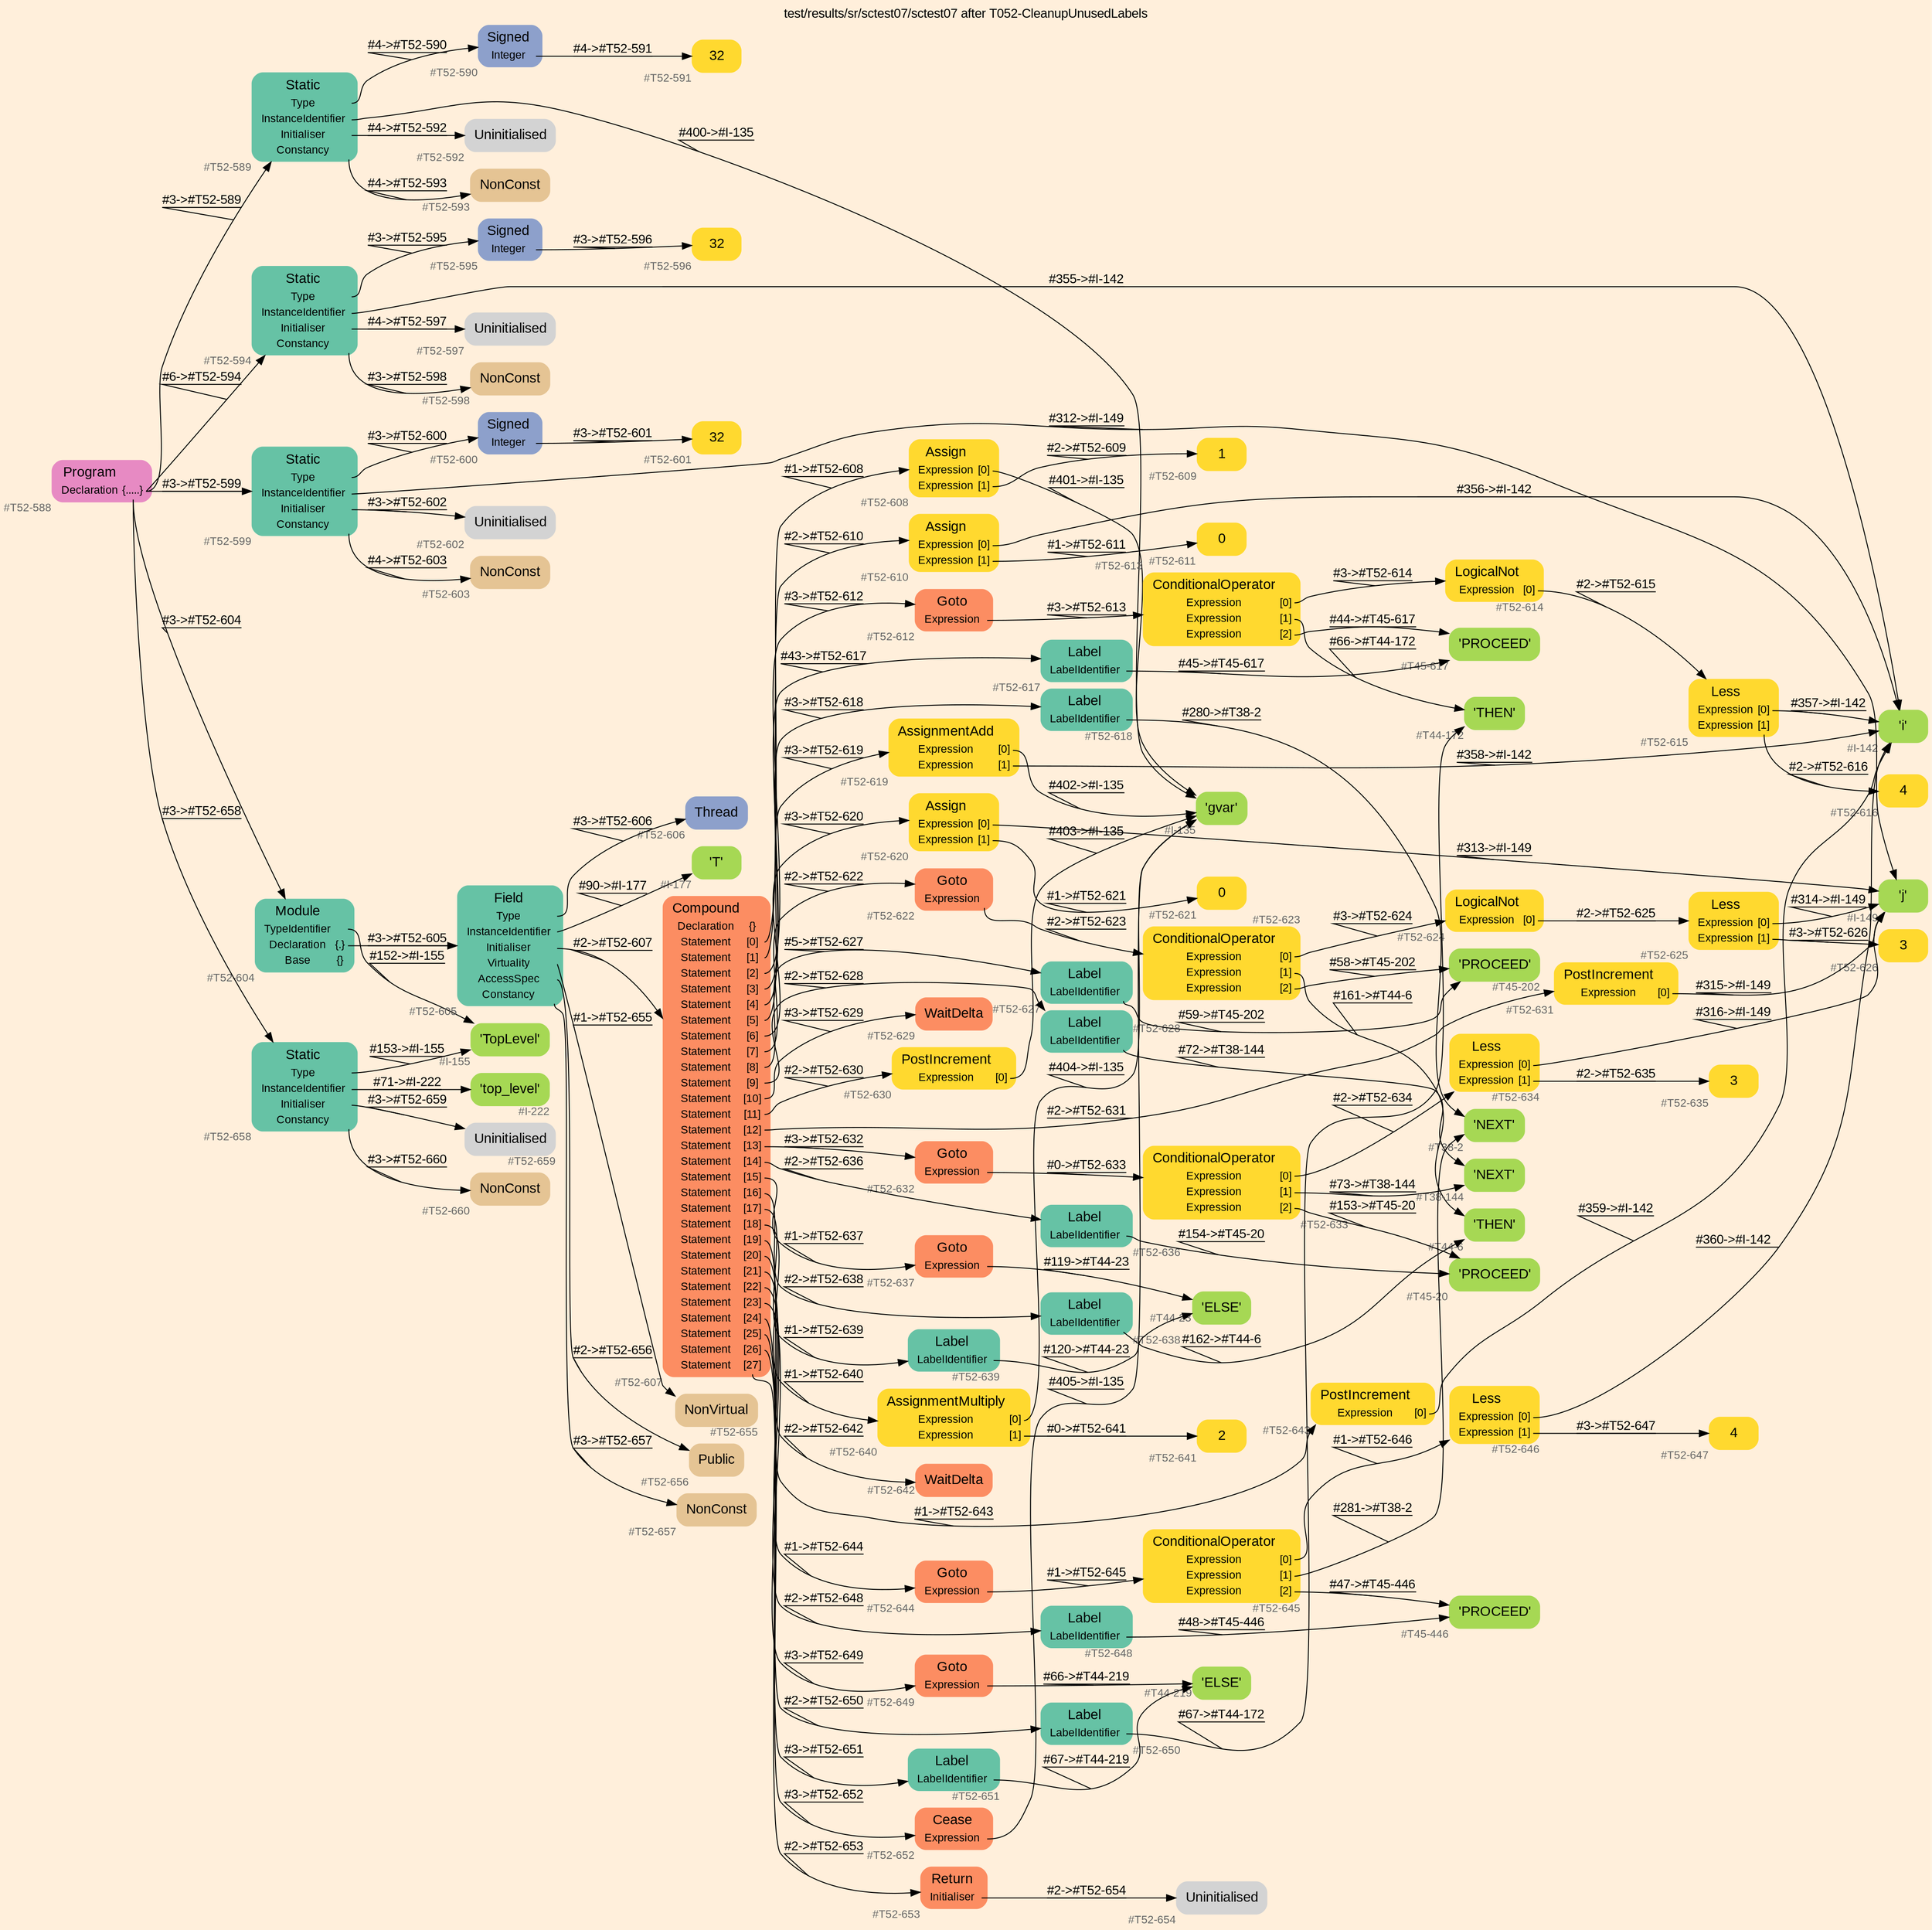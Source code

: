 digraph "test/results/sr/sctest07/sctest07 after T052-CleanupUnusedLabels" {
label = "test/results/sr/sctest07/sctest07 after T052-CleanupUnusedLabels"
labelloc = t
graph [
    rankdir = "LR"
    ranksep = 0.3
    bgcolor = antiquewhite1
    color = black
    fontcolor = black
    fontname = "Arial"
];
node [
    fontname = "Arial"
];
edge [
    fontname = "Arial"
];

// -------------------- node figure --------------------
// -------- block #T52-588 ----------
"#T52-588" [
    fillcolor = "/set28/4"
    xlabel = "#T52-588"
    fontsize = "12"
    fontcolor = grey40
    shape = "plaintext"
    label = <<TABLE BORDER="0" CELLBORDER="0" CELLSPACING="0">
     <TR><TD><FONT COLOR="black" POINT-SIZE="15">Program</FONT></TD></TR>
     <TR><TD><FONT COLOR="black" POINT-SIZE="12">Declaration</FONT></TD><TD PORT="port0"><FONT COLOR="black" POINT-SIZE="12">{.....}</FONT></TD></TR>
    </TABLE>>
    style = "rounded,filled"
];

// -------- block #T52-589 ----------
"#T52-589" [
    fillcolor = "/set28/1"
    xlabel = "#T52-589"
    fontsize = "12"
    fontcolor = grey40
    shape = "plaintext"
    label = <<TABLE BORDER="0" CELLBORDER="0" CELLSPACING="0">
     <TR><TD><FONT COLOR="black" POINT-SIZE="15">Static</FONT></TD></TR>
     <TR><TD><FONT COLOR="black" POINT-SIZE="12">Type</FONT></TD><TD PORT="port0"></TD></TR>
     <TR><TD><FONT COLOR="black" POINT-SIZE="12">InstanceIdentifier</FONT></TD><TD PORT="port1"></TD></TR>
     <TR><TD><FONT COLOR="black" POINT-SIZE="12">Initialiser</FONT></TD><TD PORT="port2"></TD></TR>
     <TR><TD><FONT COLOR="black" POINT-SIZE="12">Constancy</FONT></TD><TD PORT="port3"></TD></TR>
    </TABLE>>
    style = "rounded,filled"
];

// -------- block #T52-590 ----------
"#T52-590" [
    fillcolor = "/set28/3"
    xlabel = "#T52-590"
    fontsize = "12"
    fontcolor = grey40
    shape = "plaintext"
    label = <<TABLE BORDER="0" CELLBORDER="0" CELLSPACING="0">
     <TR><TD><FONT COLOR="black" POINT-SIZE="15">Signed</FONT></TD></TR>
     <TR><TD><FONT COLOR="black" POINT-SIZE="12">Integer</FONT></TD><TD PORT="port0"></TD></TR>
    </TABLE>>
    style = "rounded,filled"
];

// -------- block #T52-591 ----------
"#T52-591" [
    fillcolor = "/set28/6"
    xlabel = "#T52-591"
    fontsize = "12"
    fontcolor = grey40
    shape = "plaintext"
    label = <<TABLE BORDER="0" CELLBORDER="0" CELLSPACING="0">
     <TR><TD><FONT COLOR="black" POINT-SIZE="15">32</FONT></TD></TR>
    </TABLE>>
    style = "rounded,filled"
];

// -------- block #I-135 ----------
"#I-135" [
    fillcolor = "/set28/5"
    xlabel = "#I-135"
    fontsize = "12"
    fontcolor = grey40
    shape = "plaintext"
    label = <<TABLE BORDER="0" CELLBORDER="0" CELLSPACING="0">
     <TR><TD><FONT COLOR="black" POINT-SIZE="15">'gvar'</FONT></TD></TR>
    </TABLE>>
    style = "rounded,filled"
];

// -------- block #T52-592 ----------
"#T52-592" [
    xlabel = "#T52-592"
    fontsize = "12"
    fontcolor = grey40
    shape = "plaintext"
    label = <<TABLE BORDER="0" CELLBORDER="0" CELLSPACING="0">
     <TR><TD><FONT COLOR="black" POINT-SIZE="15">Uninitialised</FONT></TD></TR>
    </TABLE>>
    style = "rounded,filled"
];

// -------- block #T52-593 ----------
"#T52-593" [
    fillcolor = "/set28/7"
    xlabel = "#T52-593"
    fontsize = "12"
    fontcolor = grey40
    shape = "plaintext"
    label = <<TABLE BORDER="0" CELLBORDER="0" CELLSPACING="0">
     <TR><TD><FONT COLOR="black" POINT-SIZE="15">NonConst</FONT></TD></TR>
    </TABLE>>
    style = "rounded,filled"
];

// -------- block #T52-594 ----------
"#T52-594" [
    fillcolor = "/set28/1"
    xlabel = "#T52-594"
    fontsize = "12"
    fontcolor = grey40
    shape = "plaintext"
    label = <<TABLE BORDER="0" CELLBORDER="0" CELLSPACING="0">
     <TR><TD><FONT COLOR="black" POINT-SIZE="15">Static</FONT></TD></TR>
     <TR><TD><FONT COLOR="black" POINT-SIZE="12">Type</FONT></TD><TD PORT="port0"></TD></TR>
     <TR><TD><FONT COLOR="black" POINT-SIZE="12">InstanceIdentifier</FONT></TD><TD PORT="port1"></TD></TR>
     <TR><TD><FONT COLOR="black" POINT-SIZE="12">Initialiser</FONT></TD><TD PORT="port2"></TD></TR>
     <TR><TD><FONT COLOR="black" POINT-SIZE="12">Constancy</FONT></TD><TD PORT="port3"></TD></TR>
    </TABLE>>
    style = "rounded,filled"
];

// -------- block #T52-595 ----------
"#T52-595" [
    fillcolor = "/set28/3"
    xlabel = "#T52-595"
    fontsize = "12"
    fontcolor = grey40
    shape = "plaintext"
    label = <<TABLE BORDER="0" CELLBORDER="0" CELLSPACING="0">
     <TR><TD><FONT COLOR="black" POINT-SIZE="15">Signed</FONT></TD></TR>
     <TR><TD><FONT COLOR="black" POINT-SIZE="12">Integer</FONT></TD><TD PORT="port0"></TD></TR>
    </TABLE>>
    style = "rounded,filled"
];

// -------- block #T52-596 ----------
"#T52-596" [
    fillcolor = "/set28/6"
    xlabel = "#T52-596"
    fontsize = "12"
    fontcolor = grey40
    shape = "plaintext"
    label = <<TABLE BORDER="0" CELLBORDER="0" CELLSPACING="0">
     <TR><TD><FONT COLOR="black" POINT-SIZE="15">32</FONT></TD></TR>
    </TABLE>>
    style = "rounded,filled"
];

// -------- block #I-142 ----------
"#I-142" [
    fillcolor = "/set28/5"
    xlabel = "#I-142"
    fontsize = "12"
    fontcolor = grey40
    shape = "plaintext"
    label = <<TABLE BORDER="0" CELLBORDER="0" CELLSPACING="0">
     <TR><TD><FONT COLOR="black" POINT-SIZE="15">'i'</FONT></TD></TR>
    </TABLE>>
    style = "rounded,filled"
];

// -------- block #T52-597 ----------
"#T52-597" [
    xlabel = "#T52-597"
    fontsize = "12"
    fontcolor = grey40
    shape = "plaintext"
    label = <<TABLE BORDER="0" CELLBORDER="0" CELLSPACING="0">
     <TR><TD><FONT COLOR="black" POINT-SIZE="15">Uninitialised</FONT></TD></TR>
    </TABLE>>
    style = "rounded,filled"
];

// -------- block #T52-598 ----------
"#T52-598" [
    fillcolor = "/set28/7"
    xlabel = "#T52-598"
    fontsize = "12"
    fontcolor = grey40
    shape = "plaintext"
    label = <<TABLE BORDER="0" CELLBORDER="0" CELLSPACING="0">
     <TR><TD><FONT COLOR="black" POINT-SIZE="15">NonConst</FONT></TD></TR>
    </TABLE>>
    style = "rounded,filled"
];

// -------- block #T52-599 ----------
"#T52-599" [
    fillcolor = "/set28/1"
    xlabel = "#T52-599"
    fontsize = "12"
    fontcolor = grey40
    shape = "plaintext"
    label = <<TABLE BORDER="0" CELLBORDER="0" CELLSPACING="0">
     <TR><TD><FONT COLOR="black" POINT-SIZE="15">Static</FONT></TD></TR>
     <TR><TD><FONT COLOR="black" POINT-SIZE="12">Type</FONT></TD><TD PORT="port0"></TD></TR>
     <TR><TD><FONT COLOR="black" POINT-SIZE="12">InstanceIdentifier</FONT></TD><TD PORT="port1"></TD></TR>
     <TR><TD><FONT COLOR="black" POINT-SIZE="12">Initialiser</FONT></TD><TD PORT="port2"></TD></TR>
     <TR><TD><FONT COLOR="black" POINT-SIZE="12">Constancy</FONT></TD><TD PORT="port3"></TD></TR>
    </TABLE>>
    style = "rounded,filled"
];

// -------- block #T52-600 ----------
"#T52-600" [
    fillcolor = "/set28/3"
    xlabel = "#T52-600"
    fontsize = "12"
    fontcolor = grey40
    shape = "plaintext"
    label = <<TABLE BORDER="0" CELLBORDER="0" CELLSPACING="0">
     <TR><TD><FONT COLOR="black" POINT-SIZE="15">Signed</FONT></TD></TR>
     <TR><TD><FONT COLOR="black" POINT-SIZE="12">Integer</FONT></TD><TD PORT="port0"></TD></TR>
    </TABLE>>
    style = "rounded,filled"
];

// -------- block #T52-601 ----------
"#T52-601" [
    fillcolor = "/set28/6"
    xlabel = "#T52-601"
    fontsize = "12"
    fontcolor = grey40
    shape = "plaintext"
    label = <<TABLE BORDER="0" CELLBORDER="0" CELLSPACING="0">
     <TR><TD><FONT COLOR="black" POINT-SIZE="15">32</FONT></TD></TR>
    </TABLE>>
    style = "rounded,filled"
];

// -------- block #I-149 ----------
"#I-149" [
    fillcolor = "/set28/5"
    xlabel = "#I-149"
    fontsize = "12"
    fontcolor = grey40
    shape = "plaintext"
    label = <<TABLE BORDER="0" CELLBORDER="0" CELLSPACING="0">
     <TR><TD><FONT COLOR="black" POINT-SIZE="15">'j'</FONT></TD></TR>
    </TABLE>>
    style = "rounded,filled"
];

// -------- block #T52-602 ----------
"#T52-602" [
    xlabel = "#T52-602"
    fontsize = "12"
    fontcolor = grey40
    shape = "plaintext"
    label = <<TABLE BORDER="0" CELLBORDER="0" CELLSPACING="0">
     <TR><TD><FONT COLOR="black" POINT-SIZE="15">Uninitialised</FONT></TD></TR>
    </TABLE>>
    style = "rounded,filled"
];

// -------- block #T52-603 ----------
"#T52-603" [
    fillcolor = "/set28/7"
    xlabel = "#T52-603"
    fontsize = "12"
    fontcolor = grey40
    shape = "plaintext"
    label = <<TABLE BORDER="0" CELLBORDER="0" CELLSPACING="0">
     <TR><TD><FONT COLOR="black" POINT-SIZE="15">NonConst</FONT></TD></TR>
    </TABLE>>
    style = "rounded,filled"
];

// -------- block #T52-604 ----------
"#T52-604" [
    fillcolor = "/set28/1"
    xlabel = "#T52-604"
    fontsize = "12"
    fontcolor = grey40
    shape = "plaintext"
    label = <<TABLE BORDER="0" CELLBORDER="0" CELLSPACING="0">
     <TR><TD><FONT COLOR="black" POINT-SIZE="15">Module</FONT></TD></TR>
     <TR><TD><FONT COLOR="black" POINT-SIZE="12">TypeIdentifier</FONT></TD><TD PORT="port0"></TD></TR>
     <TR><TD><FONT COLOR="black" POINT-SIZE="12">Declaration</FONT></TD><TD PORT="port1"><FONT COLOR="black" POINT-SIZE="12">{.}</FONT></TD></TR>
     <TR><TD><FONT COLOR="black" POINT-SIZE="12">Base</FONT></TD><TD PORT="port2"><FONT COLOR="black" POINT-SIZE="12">{}</FONT></TD></TR>
    </TABLE>>
    style = "rounded,filled"
];

// -------- block #I-155 ----------
"#I-155" [
    fillcolor = "/set28/5"
    xlabel = "#I-155"
    fontsize = "12"
    fontcolor = grey40
    shape = "plaintext"
    label = <<TABLE BORDER="0" CELLBORDER="0" CELLSPACING="0">
     <TR><TD><FONT COLOR="black" POINT-SIZE="15">'TopLevel'</FONT></TD></TR>
    </TABLE>>
    style = "rounded,filled"
];

// -------- block #T52-605 ----------
"#T52-605" [
    fillcolor = "/set28/1"
    xlabel = "#T52-605"
    fontsize = "12"
    fontcolor = grey40
    shape = "plaintext"
    label = <<TABLE BORDER="0" CELLBORDER="0" CELLSPACING="0">
     <TR><TD><FONT COLOR="black" POINT-SIZE="15">Field</FONT></TD></TR>
     <TR><TD><FONT COLOR="black" POINT-SIZE="12">Type</FONT></TD><TD PORT="port0"></TD></TR>
     <TR><TD><FONT COLOR="black" POINT-SIZE="12">InstanceIdentifier</FONT></TD><TD PORT="port1"></TD></TR>
     <TR><TD><FONT COLOR="black" POINT-SIZE="12">Initialiser</FONT></TD><TD PORT="port2"></TD></TR>
     <TR><TD><FONT COLOR="black" POINT-SIZE="12">Virtuality</FONT></TD><TD PORT="port3"></TD></TR>
     <TR><TD><FONT COLOR="black" POINT-SIZE="12">AccessSpec</FONT></TD><TD PORT="port4"></TD></TR>
     <TR><TD><FONT COLOR="black" POINT-SIZE="12">Constancy</FONT></TD><TD PORT="port5"></TD></TR>
    </TABLE>>
    style = "rounded,filled"
];

// -------- block #T52-606 ----------
"#T52-606" [
    fillcolor = "/set28/3"
    xlabel = "#T52-606"
    fontsize = "12"
    fontcolor = grey40
    shape = "plaintext"
    label = <<TABLE BORDER="0" CELLBORDER="0" CELLSPACING="0">
     <TR><TD><FONT COLOR="black" POINT-SIZE="15">Thread</FONT></TD></TR>
    </TABLE>>
    style = "rounded,filled"
];

// -------- block #I-177 ----------
"#I-177" [
    fillcolor = "/set28/5"
    xlabel = "#I-177"
    fontsize = "12"
    fontcolor = grey40
    shape = "plaintext"
    label = <<TABLE BORDER="0" CELLBORDER="0" CELLSPACING="0">
     <TR><TD><FONT COLOR="black" POINT-SIZE="15">'T'</FONT></TD></TR>
    </TABLE>>
    style = "rounded,filled"
];

// -------- block #T52-607 ----------
"#T52-607" [
    fillcolor = "/set28/2"
    xlabel = "#T52-607"
    fontsize = "12"
    fontcolor = grey40
    shape = "plaintext"
    label = <<TABLE BORDER="0" CELLBORDER="0" CELLSPACING="0">
     <TR><TD><FONT COLOR="black" POINT-SIZE="15">Compound</FONT></TD></TR>
     <TR><TD><FONT COLOR="black" POINT-SIZE="12">Declaration</FONT></TD><TD PORT="port0"><FONT COLOR="black" POINT-SIZE="12">{}</FONT></TD></TR>
     <TR><TD><FONT COLOR="black" POINT-SIZE="12">Statement</FONT></TD><TD PORT="port1"><FONT COLOR="black" POINT-SIZE="12">[0]</FONT></TD></TR>
     <TR><TD><FONT COLOR="black" POINT-SIZE="12">Statement</FONT></TD><TD PORT="port2"><FONT COLOR="black" POINT-SIZE="12">[1]</FONT></TD></TR>
     <TR><TD><FONT COLOR="black" POINT-SIZE="12">Statement</FONT></TD><TD PORT="port3"><FONT COLOR="black" POINT-SIZE="12">[2]</FONT></TD></TR>
     <TR><TD><FONT COLOR="black" POINT-SIZE="12">Statement</FONT></TD><TD PORT="port4"><FONT COLOR="black" POINT-SIZE="12">[3]</FONT></TD></TR>
     <TR><TD><FONT COLOR="black" POINT-SIZE="12">Statement</FONT></TD><TD PORT="port5"><FONT COLOR="black" POINT-SIZE="12">[4]</FONT></TD></TR>
     <TR><TD><FONT COLOR="black" POINT-SIZE="12">Statement</FONT></TD><TD PORT="port6"><FONT COLOR="black" POINT-SIZE="12">[5]</FONT></TD></TR>
     <TR><TD><FONT COLOR="black" POINT-SIZE="12">Statement</FONT></TD><TD PORT="port7"><FONT COLOR="black" POINT-SIZE="12">[6]</FONT></TD></TR>
     <TR><TD><FONT COLOR="black" POINT-SIZE="12">Statement</FONT></TD><TD PORT="port8"><FONT COLOR="black" POINT-SIZE="12">[7]</FONT></TD></TR>
     <TR><TD><FONT COLOR="black" POINT-SIZE="12">Statement</FONT></TD><TD PORT="port9"><FONT COLOR="black" POINT-SIZE="12">[8]</FONT></TD></TR>
     <TR><TD><FONT COLOR="black" POINT-SIZE="12">Statement</FONT></TD><TD PORT="port10"><FONT COLOR="black" POINT-SIZE="12">[9]</FONT></TD></TR>
     <TR><TD><FONT COLOR="black" POINT-SIZE="12">Statement</FONT></TD><TD PORT="port11"><FONT COLOR="black" POINT-SIZE="12">[10]</FONT></TD></TR>
     <TR><TD><FONT COLOR="black" POINT-SIZE="12">Statement</FONT></TD><TD PORT="port12"><FONT COLOR="black" POINT-SIZE="12">[11]</FONT></TD></TR>
     <TR><TD><FONT COLOR="black" POINT-SIZE="12">Statement</FONT></TD><TD PORT="port13"><FONT COLOR="black" POINT-SIZE="12">[12]</FONT></TD></TR>
     <TR><TD><FONT COLOR="black" POINT-SIZE="12">Statement</FONT></TD><TD PORT="port14"><FONT COLOR="black" POINT-SIZE="12">[13]</FONT></TD></TR>
     <TR><TD><FONT COLOR="black" POINT-SIZE="12">Statement</FONT></TD><TD PORT="port15"><FONT COLOR="black" POINT-SIZE="12">[14]</FONT></TD></TR>
     <TR><TD><FONT COLOR="black" POINT-SIZE="12">Statement</FONT></TD><TD PORT="port16"><FONT COLOR="black" POINT-SIZE="12">[15]</FONT></TD></TR>
     <TR><TD><FONT COLOR="black" POINT-SIZE="12">Statement</FONT></TD><TD PORT="port17"><FONT COLOR="black" POINT-SIZE="12">[16]</FONT></TD></TR>
     <TR><TD><FONT COLOR="black" POINT-SIZE="12">Statement</FONT></TD><TD PORT="port18"><FONT COLOR="black" POINT-SIZE="12">[17]</FONT></TD></TR>
     <TR><TD><FONT COLOR="black" POINT-SIZE="12">Statement</FONT></TD><TD PORT="port19"><FONT COLOR="black" POINT-SIZE="12">[18]</FONT></TD></TR>
     <TR><TD><FONT COLOR="black" POINT-SIZE="12">Statement</FONT></TD><TD PORT="port20"><FONT COLOR="black" POINT-SIZE="12">[19]</FONT></TD></TR>
     <TR><TD><FONT COLOR="black" POINT-SIZE="12">Statement</FONT></TD><TD PORT="port21"><FONT COLOR="black" POINT-SIZE="12">[20]</FONT></TD></TR>
     <TR><TD><FONT COLOR="black" POINT-SIZE="12">Statement</FONT></TD><TD PORT="port22"><FONT COLOR="black" POINT-SIZE="12">[21]</FONT></TD></TR>
     <TR><TD><FONT COLOR="black" POINT-SIZE="12">Statement</FONT></TD><TD PORT="port23"><FONT COLOR="black" POINT-SIZE="12">[22]</FONT></TD></TR>
     <TR><TD><FONT COLOR="black" POINT-SIZE="12">Statement</FONT></TD><TD PORT="port24"><FONT COLOR="black" POINT-SIZE="12">[23]</FONT></TD></TR>
     <TR><TD><FONT COLOR="black" POINT-SIZE="12">Statement</FONT></TD><TD PORT="port25"><FONT COLOR="black" POINT-SIZE="12">[24]</FONT></TD></TR>
     <TR><TD><FONT COLOR="black" POINT-SIZE="12">Statement</FONT></TD><TD PORT="port26"><FONT COLOR="black" POINT-SIZE="12">[25]</FONT></TD></TR>
     <TR><TD><FONT COLOR="black" POINT-SIZE="12">Statement</FONT></TD><TD PORT="port27"><FONT COLOR="black" POINT-SIZE="12">[26]</FONT></TD></TR>
     <TR><TD><FONT COLOR="black" POINT-SIZE="12">Statement</FONT></TD><TD PORT="port28"><FONT COLOR="black" POINT-SIZE="12">[27]</FONT></TD></TR>
    </TABLE>>
    style = "rounded,filled"
];

// -------- block #T52-608 ----------
"#T52-608" [
    fillcolor = "/set28/6"
    xlabel = "#T52-608"
    fontsize = "12"
    fontcolor = grey40
    shape = "plaintext"
    label = <<TABLE BORDER="0" CELLBORDER="0" CELLSPACING="0">
     <TR><TD><FONT COLOR="black" POINT-SIZE="15">Assign</FONT></TD></TR>
     <TR><TD><FONT COLOR="black" POINT-SIZE="12">Expression</FONT></TD><TD PORT="port0"><FONT COLOR="black" POINT-SIZE="12">[0]</FONT></TD></TR>
     <TR><TD><FONT COLOR="black" POINT-SIZE="12">Expression</FONT></TD><TD PORT="port1"><FONT COLOR="black" POINT-SIZE="12">[1]</FONT></TD></TR>
    </TABLE>>
    style = "rounded,filled"
];

// -------- block #T52-609 ----------
"#T52-609" [
    fillcolor = "/set28/6"
    xlabel = "#T52-609"
    fontsize = "12"
    fontcolor = grey40
    shape = "plaintext"
    label = <<TABLE BORDER="0" CELLBORDER="0" CELLSPACING="0">
     <TR><TD><FONT COLOR="black" POINT-SIZE="15">1</FONT></TD></TR>
    </TABLE>>
    style = "rounded,filled"
];

// -------- block #T52-610 ----------
"#T52-610" [
    fillcolor = "/set28/6"
    xlabel = "#T52-610"
    fontsize = "12"
    fontcolor = grey40
    shape = "plaintext"
    label = <<TABLE BORDER="0" CELLBORDER="0" CELLSPACING="0">
     <TR><TD><FONT COLOR="black" POINT-SIZE="15">Assign</FONT></TD></TR>
     <TR><TD><FONT COLOR="black" POINT-SIZE="12">Expression</FONT></TD><TD PORT="port0"><FONT COLOR="black" POINT-SIZE="12">[0]</FONT></TD></TR>
     <TR><TD><FONT COLOR="black" POINT-SIZE="12">Expression</FONT></TD><TD PORT="port1"><FONT COLOR="black" POINT-SIZE="12">[1]</FONT></TD></TR>
    </TABLE>>
    style = "rounded,filled"
];

// -------- block #T52-611 ----------
"#T52-611" [
    fillcolor = "/set28/6"
    xlabel = "#T52-611"
    fontsize = "12"
    fontcolor = grey40
    shape = "plaintext"
    label = <<TABLE BORDER="0" CELLBORDER="0" CELLSPACING="0">
     <TR><TD><FONT COLOR="black" POINT-SIZE="15">0</FONT></TD></TR>
    </TABLE>>
    style = "rounded,filled"
];

// -------- block #T52-612 ----------
"#T52-612" [
    fillcolor = "/set28/2"
    xlabel = "#T52-612"
    fontsize = "12"
    fontcolor = grey40
    shape = "plaintext"
    label = <<TABLE BORDER="0" CELLBORDER="0" CELLSPACING="0">
     <TR><TD><FONT COLOR="black" POINT-SIZE="15">Goto</FONT></TD></TR>
     <TR><TD><FONT COLOR="black" POINT-SIZE="12">Expression</FONT></TD><TD PORT="port0"></TD></TR>
    </TABLE>>
    style = "rounded,filled"
];

// -------- block #T52-613 ----------
"#T52-613" [
    fillcolor = "/set28/6"
    xlabel = "#T52-613"
    fontsize = "12"
    fontcolor = grey40
    shape = "plaintext"
    label = <<TABLE BORDER="0" CELLBORDER="0" CELLSPACING="0">
     <TR><TD><FONT COLOR="black" POINT-SIZE="15">ConditionalOperator</FONT></TD></TR>
     <TR><TD><FONT COLOR="black" POINT-SIZE="12">Expression</FONT></TD><TD PORT="port0"><FONT COLOR="black" POINT-SIZE="12">[0]</FONT></TD></TR>
     <TR><TD><FONT COLOR="black" POINT-SIZE="12">Expression</FONT></TD><TD PORT="port1"><FONT COLOR="black" POINT-SIZE="12">[1]</FONT></TD></TR>
     <TR><TD><FONT COLOR="black" POINT-SIZE="12">Expression</FONT></TD><TD PORT="port2"><FONT COLOR="black" POINT-SIZE="12">[2]</FONT></TD></TR>
    </TABLE>>
    style = "rounded,filled"
];

// -------- block #T52-614 ----------
"#T52-614" [
    fillcolor = "/set28/6"
    xlabel = "#T52-614"
    fontsize = "12"
    fontcolor = grey40
    shape = "plaintext"
    label = <<TABLE BORDER="0" CELLBORDER="0" CELLSPACING="0">
     <TR><TD><FONT COLOR="black" POINT-SIZE="15">LogicalNot</FONT></TD></TR>
     <TR><TD><FONT COLOR="black" POINT-SIZE="12">Expression</FONT></TD><TD PORT="port0"><FONT COLOR="black" POINT-SIZE="12">[0]</FONT></TD></TR>
    </TABLE>>
    style = "rounded,filled"
];

// -------- block #T52-615 ----------
"#T52-615" [
    fillcolor = "/set28/6"
    xlabel = "#T52-615"
    fontsize = "12"
    fontcolor = grey40
    shape = "plaintext"
    label = <<TABLE BORDER="0" CELLBORDER="0" CELLSPACING="0">
     <TR><TD><FONT COLOR="black" POINT-SIZE="15">Less</FONT></TD></TR>
     <TR><TD><FONT COLOR="black" POINT-SIZE="12">Expression</FONT></TD><TD PORT="port0"><FONT COLOR="black" POINT-SIZE="12">[0]</FONT></TD></TR>
     <TR><TD><FONT COLOR="black" POINT-SIZE="12">Expression</FONT></TD><TD PORT="port1"><FONT COLOR="black" POINT-SIZE="12">[1]</FONT></TD></TR>
    </TABLE>>
    style = "rounded,filled"
];

// -------- block #T52-616 ----------
"#T52-616" [
    fillcolor = "/set28/6"
    xlabel = "#T52-616"
    fontsize = "12"
    fontcolor = grey40
    shape = "plaintext"
    label = <<TABLE BORDER="0" CELLBORDER="0" CELLSPACING="0">
     <TR><TD><FONT COLOR="black" POINT-SIZE="15">4</FONT></TD></TR>
    </TABLE>>
    style = "rounded,filled"
];

// -------- block #T44-172 ----------
"#T44-172" [
    fillcolor = "/set28/5"
    xlabel = "#T44-172"
    fontsize = "12"
    fontcolor = grey40
    shape = "plaintext"
    label = <<TABLE BORDER="0" CELLBORDER="0" CELLSPACING="0">
     <TR><TD><FONT COLOR="black" POINT-SIZE="15">'THEN'</FONT></TD></TR>
    </TABLE>>
    style = "rounded,filled"
];

// -------- block #T45-617 ----------
"#T45-617" [
    fillcolor = "/set28/5"
    xlabel = "#T45-617"
    fontsize = "12"
    fontcolor = grey40
    shape = "plaintext"
    label = <<TABLE BORDER="0" CELLBORDER="0" CELLSPACING="0">
     <TR><TD><FONT COLOR="black" POINT-SIZE="15">'PROCEED'</FONT></TD></TR>
    </TABLE>>
    style = "rounded,filled"
];

// -------- block #T52-617 ----------
"#T52-617" [
    fillcolor = "/set28/1"
    xlabel = "#T52-617"
    fontsize = "12"
    fontcolor = grey40
    shape = "plaintext"
    label = <<TABLE BORDER="0" CELLBORDER="0" CELLSPACING="0">
     <TR><TD><FONT COLOR="black" POINT-SIZE="15">Label</FONT></TD></TR>
     <TR><TD><FONT COLOR="black" POINT-SIZE="12">LabelIdentifier</FONT></TD><TD PORT="port0"></TD></TR>
    </TABLE>>
    style = "rounded,filled"
];

// -------- block #T52-618 ----------
"#T52-618" [
    fillcolor = "/set28/1"
    xlabel = "#T52-618"
    fontsize = "12"
    fontcolor = grey40
    shape = "plaintext"
    label = <<TABLE BORDER="0" CELLBORDER="0" CELLSPACING="0">
     <TR><TD><FONT COLOR="black" POINT-SIZE="15">Label</FONT></TD></TR>
     <TR><TD><FONT COLOR="black" POINT-SIZE="12">LabelIdentifier</FONT></TD><TD PORT="port0"></TD></TR>
    </TABLE>>
    style = "rounded,filled"
];

// -------- block #T38-2 ----------
"#T38-2" [
    fillcolor = "/set28/5"
    xlabel = "#T38-2"
    fontsize = "12"
    fontcolor = grey40
    shape = "plaintext"
    label = <<TABLE BORDER="0" CELLBORDER="0" CELLSPACING="0">
     <TR><TD><FONT COLOR="black" POINT-SIZE="15">'NEXT'</FONT></TD></TR>
    </TABLE>>
    style = "rounded,filled"
];

// -------- block #T52-619 ----------
"#T52-619" [
    fillcolor = "/set28/6"
    xlabel = "#T52-619"
    fontsize = "12"
    fontcolor = grey40
    shape = "plaintext"
    label = <<TABLE BORDER="0" CELLBORDER="0" CELLSPACING="0">
     <TR><TD><FONT COLOR="black" POINT-SIZE="15">AssignmentAdd</FONT></TD></TR>
     <TR><TD><FONT COLOR="black" POINT-SIZE="12">Expression</FONT></TD><TD PORT="port0"><FONT COLOR="black" POINT-SIZE="12">[0]</FONT></TD></TR>
     <TR><TD><FONT COLOR="black" POINT-SIZE="12">Expression</FONT></TD><TD PORT="port1"><FONT COLOR="black" POINT-SIZE="12">[1]</FONT></TD></TR>
    </TABLE>>
    style = "rounded,filled"
];

// -------- block #T52-620 ----------
"#T52-620" [
    fillcolor = "/set28/6"
    xlabel = "#T52-620"
    fontsize = "12"
    fontcolor = grey40
    shape = "plaintext"
    label = <<TABLE BORDER="0" CELLBORDER="0" CELLSPACING="0">
     <TR><TD><FONT COLOR="black" POINT-SIZE="15">Assign</FONT></TD></TR>
     <TR><TD><FONT COLOR="black" POINT-SIZE="12">Expression</FONT></TD><TD PORT="port0"><FONT COLOR="black" POINT-SIZE="12">[0]</FONT></TD></TR>
     <TR><TD><FONT COLOR="black" POINT-SIZE="12">Expression</FONT></TD><TD PORT="port1"><FONT COLOR="black" POINT-SIZE="12">[1]</FONT></TD></TR>
    </TABLE>>
    style = "rounded,filled"
];

// -------- block #T52-621 ----------
"#T52-621" [
    fillcolor = "/set28/6"
    xlabel = "#T52-621"
    fontsize = "12"
    fontcolor = grey40
    shape = "plaintext"
    label = <<TABLE BORDER="0" CELLBORDER="0" CELLSPACING="0">
     <TR><TD><FONT COLOR="black" POINT-SIZE="15">0</FONT></TD></TR>
    </TABLE>>
    style = "rounded,filled"
];

// -------- block #T52-622 ----------
"#T52-622" [
    fillcolor = "/set28/2"
    xlabel = "#T52-622"
    fontsize = "12"
    fontcolor = grey40
    shape = "plaintext"
    label = <<TABLE BORDER="0" CELLBORDER="0" CELLSPACING="0">
     <TR><TD><FONT COLOR="black" POINT-SIZE="15">Goto</FONT></TD></TR>
     <TR><TD><FONT COLOR="black" POINT-SIZE="12">Expression</FONT></TD><TD PORT="port0"></TD></TR>
    </TABLE>>
    style = "rounded,filled"
];

// -------- block #T52-623 ----------
"#T52-623" [
    fillcolor = "/set28/6"
    xlabel = "#T52-623"
    fontsize = "12"
    fontcolor = grey40
    shape = "plaintext"
    label = <<TABLE BORDER="0" CELLBORDER="0" CELLSPACING="0">
     <TR><TD><FONT COLOR="black" POINT-SIZE="15">ConditionalOperator</FONT></TD></TR>
     <TR><TD><FONT COLOR="black" POINT-SIZE="12">Expression</FONT></TD><TD PORT="port0"><FONT COLOR="black" POINT-SIZE="12">[0]</FONT></TD></TR>
     <TR><TD><FONT COLOR="black" POINT-SIZE="12">Expression</FONT></TD><TD PORT="port1"><FONT COLOR="black" POINT-SIZE="12">[1]</FONT></TD></TR>
     <TR><TD><FONT COLOR="black" POINT-SIZE="12">Expression</FONT></TD><TD PORT="port2"><FONT COLOR="black" POINT-SIZE="12">[2]</FONT></TD></TR>
    </TABLE>>
    style = "rounded,filled"
];

// -------- block #T52-624 ----------
"#T52-624" [
    fillcolor = "/set28/6"
    xlabel = "#T52-624"
    fontsize = "12"
    fontcolor = grey40
    shape = "plaintext"
    label = <<TABLE BORDER="0" CELLBORDER="0" CELLSPACING="0">
     <TR><TD><FONT COLOR="black" POINT-SIZE="15">LogicalNot</FONT></TD></TR>
     <TR><TD><FONT COLOR="black" POINT-SIZE="12">Expression</FONT></TD><TD PORT="port0"><FONT COLOR="black" POINT-SIZE="12">[0]</FONT></TD></TR>
    </TABLE>>
    style = "rounded,filled"
];

// -------- block #T52-625 ----------
"#T52-625" [
    fillcolor = "/set28/6"
    xlabel = "#T52-625"
    fontsize = "12"
    fontcolor = grey40
    shape = "plaintext"
    label = <<TABLE BORDER="0" CELLBORDER="0" CELLSPACING="0">
     <TR><TD><FONT COLOR="black" POINT-SIZE="15">Less</FONT></TD></TR>
     <TR><TD><FONT COLOR="black" POINT-SIZE="12">Expression</FONT></TD><TD PORT="port0"><FONT COLOR="black" POINT-SIZE="12">[0]</FONT></TD></TR>
     <TR><TD><FONT COLOR="black" POINT-SIZE="12">Expression</FONT></TD><TD PORT="port1"><FONT COLOR="black" POINT-SIZE="12">[1]</FONT></TD></TR>
    </TABLE>>
    style = "rounded,filled"
];

// -------- block #T52-626 ----------
"#T52-626" [
    fillcolor = "/set28/6"
    xlabel = "#T52-626"
    fontsize = "12"
    fontcolor = grey40
    shape = "plaintext"
    label = <<TABLE BORDER="0" CELLBORDER="0" CELLSPACING="0">
     <TR><TD><FONT COLOR="black" POINT-SIZE="15">3</FONT></TD></TR>
    </TABLE>>
    style = "rounded,filled"
];

// -------- block #T44-6 ----------
"#T44-6" [
    fillcolor = "/set28/5"
    xlabel = "#T44-6"
    fontsize = "12"
    fontcolor = grey40
    shape = "plaintext"
    label = <<TABLE BORDER="0" CELLBORDER="0" CELLSPACING="0">
     <TR><TD><FONT COLOR="black" POINT-SIZE="15">'THEN'</FONT></TD></TR>
    </TABLE>>
    style = "rounded,filled"
];

// -------- block #T45-202 ----------
"#T45-202" [
    fillcolor = "/set28/5"
    xlabel = "#T45-202"
    fontsize = "12"
    fontcolor = grey40
    shape = "plaintext"
    label = <<TABLE BORDER="0" CELLBORDER="0" CELLSPACING="0">
     <TR><TD><FONT COLOR="black" POINT-SIZE="15">'PROCEED'</FONT></TD></TR>
    </TABLE>>
    style = "rounded,filled"
];

// -------- block #T52-627 ----------
"#T52-627" [
    fillcolor = "/set28/1"
    xlabel = "#T52-627"
    fontsize = "12"
    fontcolor = grey40
    shape = "plaintext"
    label = <<TABLE BORDER="0" CELLBORDER="0" CELLSPACING="0">
     <TR><TD><FONT COLOR="black" POINT-SIZE="15">Label</FONT></TD></TR>
     <TR><TD><FONT COLOR="black" POINT-SIZE="12">LabelIdentifier</FONT></TD><TD PORT="port0"></TD></TR>
    </TABLE>>
    style = "rounded,filled"
];

// -------- block #T52-628 ----------
"#T52-628" [
    fillcolor = "/set28/1"
    xlabel = "#T52-628"
    fontsize = "12"
    fontcolor = grey40
    shape = "plaintext"
    label = <<TABLE BORDER="0" CELLBORDER="0" CELLSPACING="0">
     <TR><TD><FONT COLOR="black" POINT-SIZE="15">Label</FONT></TD></TR>
     <TR><TD><FONT COLOR="black" POINT-SIZE="12">LabelIdentifier</FONT></TD><TD PORT="port0"></TD></TR>
    </TABLE>>
    style = "rounded,filled"
];

// -------- block #T38-144 ----------
"#T38-144" [
    fillcolor = "/set28/5"
    xlabel = "#T38-144"
    fontsize = "12"
    fontcolor = grey40
    shape = "plaintext"
    label = <<TABLE BORDER="0" CELLBORDER="0" CELLSPACING="0">
     <TR><TD><FONT COLOR="black" POINT-SIZE="15">'NEXT'</FONT></TD></TR>
    </TABLE>>
    style = "rounded,filled"
];

// -------- block #T52-629 ----------
"#T52-629" [
    fillcolor = "/set28/2"
    xlabel = "#T52-629"
    fontsize = "12"
    fontcolor = grey40
    shape = "plaintext"
    label = <<TABLE BORDER="0" CELLBORDER="0" CELLSPACING="0">
     <TR><TD><FONT COLOR="black" POINT-SIZE="15">WaitDelta</FONT></TD></TR>
    </TABLE>>
    style = "rounded,filled"
];

// -------- block #T52-630 ----------
"#T52-630" [
    fillcolor = "/set28/6"
    xlabel = "#T52-630"
    fontsize = "12"
    fontcolor = grey40
    shape = "plaintext"
    label = <<TABLE BORDER="0" CELLBORDER="0" CELLSPACING="0">
     <TR><TD><FONT COLOR="black" POINT-SIZE="15">PostIncrement</FONT></TD></TR>
     <TR><TD><FONT COLOR="black" POINT-SIZE="12">Expression</FONT></TD><TD PORT="port0"><FONT COLOR="black" POINT-SIZE="12">[0]</FONT></TD></TR>
    </TABLE>>
    style = "rounded,filled"
];

// -------- block #T52-631 ----------
"#T52-631" [
    fillcolor = "/set28/6"
    xlabel = "#T52-631"
    fontsize = "12"
    fontcolor = grey40
    shape = "plaintext"
    label = <<TABLE BORDER="0" CELLBORDER="0" CELLSPACING="0">
     <TR><TD><FONT COLOR="black" POINT-SIZE="15">PostIncrement</FONT></TD></TR>
     <TR><TD><FONT COLOR="black" POINT-SIZE="12">Expression</FONT></TD><TD PORT="port0"><FONT COLOR="black" POINT-SIZE="12">[0]</FONT></TD></TR>
    </TABLE>>
    style = "rounded,filled"
];

// -------- block #T52-632 ----------
"#T52-632" [
    fillcolor = "/set28/2"
    xlabel = "#T52-632"
    fontsize = "12"
    fontcolor = grey40
    shape = "plaintext"
    label = <<TABLE BORDER="0" CELLBORDER="0" CELLSPACING="0">
     <TR><TD><FONT COLOR="black" POINT-SIZE="15">Goto</FONT></TD></TR>
     <TR><TD><FONT COLOR="black" POINT-SIZE="12">Expression</FONT></TD><TD PORT="port0"></TD></TR>
    </TABLE>>
    style = "rounded,filled"
];

// -------- block #T52-633 ----------
"#T52-633" [
    fillcolor = "/set28/6"
    xlabel = "#T52-633"
    fontsize = "12"
    fontcolor = grey40
    shape = "plaintext"
    label = <<TABLE BORDER="0" CELLBORDER="0" CELLSPACING="0">
     <TR><TD><FONT COLOR="black" POINT-SIZE="15">ConditionalOperator</FONT></TD></TR>
     <TR><TD><FONT COLOR="black" POINT-SIZE="12">Expression</FONT></TD><TD PORT="port0"><FONT COLOR="black" POINT-SIZE="12">[0]</FONT></TD></TR>
     <TR><TD><FONT COLOR="black" POINT-SIZE="12">Expression</FONT></TD><TD PORT="port1"><FONT COLOR="black" POINT-SIZE="12">[1]</FONT></TD></TR>
     <TR><TD><FONT COLOR="black" POINT-SIZE="12">Expression</FONT></TD><TD PORT="port2"><FONT COLOR="black" POINT-SIZE="12">[2]</FONT></TD></TR>
    </TABLE>>
    style = "rounded,filled"
];

// -------- block #T52-634 ----------
"#T52-634" [
    fillcolor = "/set28/6"
    xlabel = "#T52-634"
    fontsize = "12"
    fontcolor = grey40
    shape = "plaintext"
    label = <<TABLE BORDER="0" CELLBORDER="0" CELLSPACING="0">
     <TR><TD><FONT COLOR="black" POINT-SIZE="15">Less</FONT></TD></TR>
     <TR><TD><FONT COLOR="black" POINT-SIZE="12">Expression</FONT></TD><TD PORT="port0"><FONT COLOR="black" POINT-SIZE="12">[0]</FONT></TD></TR>
     <TR><TD><FONT COLOR="black" POINT-SIZE="12">Expression</FONT></TD><TD PORT="port1"><FONT COLOR="black" POINT-SIZE="12">[1]</FONT></TD></TR>
    </TABLE>>
    style = "rounded,filled"
];

// -------- block #T52-635 ----------
"#T52-635" [
    fillcolor = "/set28/6"
    xlabel = "#T52-635"
    fontsize = "12"
    fontcolor = grey40
    shape = "plaintext"
    label = <<TABLE BORDER="0" CELLBORDER="0" CELLSPACING="0">
     <TR><TD><FONT COLOR="black" POINT-SIZE="15">3</FONT></TD></TR>
    </TABLE>>
    style = "rounded,filled"
];

// -------- block #T45-20 ----------
"#T45-20" [
    fillcolor = "/set28/5"
    xlabel = "#T45-20"
    fontsize = "12"
    fontcolor = grey40
    shape = "plaintext"
    label = <<TABLE BORDER="0" CELLBORDER="0" CELLSPACING="0">
     <TR><TD><FONT COLOR="black" POINT-SIZE="15">'PROCEED'</FONT></TD></TR>
    </TABLE>>
    style = "rounded,filled"
];

// -------- block #T52-636 ----------
"#T52-636" [
    fillcolor = "/set28/1"
    xlabel = "#T52-636"
    fontsize = "12"
    fontcolor = grey40
    shape = "plaintext"
    label = <<TABLE BORDER="0" CELLBORDER="0" CELLSPACING="0">
     <TR><TD><FONT COLOR="black" POINT-SIZE="15">Label</FONT></TD></TR>
     <TR><TD><FONT COLOR="black" POINT-SIZE="12">LabelIdentifier</FONT></TD><TD PORT="port0"></TD></TR>
    </TABLE>>
    style = "rounded,filled"
];

// -------- block #T52-637 ----------
"#T52-637" [
    fillcolor = "/set28/2"
    xlabel = "#T52-637"
    fontsize = "12"
    fontcolor = grey40
    shape = "plaintext"
    label = <<TABLE BORDER="0" CELLBORDER="0" CELLSPACING="0">
     <TR><TD><FONT COLOR="black" POINT-SIZE="15">Goto</FONT></TD></TR>
     <TR><TD><FONT COLOR="black" POINT-SIZE="12">Expression</FONT></TD><TD PORT="port0"></TD></TR>
    </TABLE>>
    style = "rounded,filled"
];

// -------- block #T44-23 ----------
"#T44-23" [
    fillcolor = "/set28/5"
    xlabel = "#T44-23"
    fontsize = "12"
    fontcolor = grey40
    shape = "plaintext"
    label = <<TABLE BORDER="0" CELLBORDER="0" CELLSPACING="0">
     <TR><TD><FONT COLOR="black" POINT-SIZE="15">'ELSE'</FONT></TD></TR>
    </TABLE>>
    style = "rounded,filled"
];

// -------- block #T52-638 ----------
"#T52-638" [
    fillcolor = "/set28/1"
    xlabel = "#T52-638"
    fontsize = "12"
    fontcolor = grey40
    shape = "plaintext"
    label = <<TABLE BORDER="0" CELLBORDER="0" CELLSPACING="0">
     <TR><TD><FONT COLOR="black" POINT-SIZE="15">Label</FONT></TD></TR>
     <TR><TD><FONT COLOR="black" POINT-SIZE="12">LabelIdentifier</FONT></TD><TD PORT="port0"></TD></TR>
    </TABLE>>
    style = "rounded,filled"
];

// -------- block #T52-639 ----------
"#T52-639" [
    fillcolor = "/set28/1"
    xlabel = "#T52-639"
    fontsize = "12"
    fontcolor = grey40
    shape = "plaintext"
    label = <<TABLE BORDER="0" CELLBORDER="0" CELLSPACING="0">
     <TR><TD><FONT COLOR="black" POINT-SIZE="15">Label</FONT></TD></TR>
     <TR><TD><FONT COLOR="black" POINT-SIZE="12">LabelIdentifier</FONT></TD><TD PORT="port0"></TD></TR>
    </TABLE>>
    style = "rounded,filled"
];

// -------- block #T52-640 ----------
"#T52-640" [
    fillcolor = "/set28/6"
    xlabel = "#T52-640"
    fontsize = "12"
    fontcolor = grey40
    shape = "plaintext"
    label = <<TABLE BORDER="0" CELLBORDER="0" CELLSPACING="0">
     <TR><TD><FONT COLOR="black" POINT-SIZE="15">AssignmentMultiply</FONT></TD></TR>
     <TR><TD><FONT COLOR="black" POINT-SIZE="12">Expression</FONT></TD><TD PORT="port0"><FONT COLOR="black" POINT-SIZE="12">[0]</FONT></TD></TR>
     <TR><TD><FONT COLOR="black" POINT-SIZE="12">Expression</FONT></TD><TD PORT="port1"><FONT COLOR="black" POINT-SIZE="12">[1]</FONT></TD></TR>
    </TABLE>>
    style = "rounded,filled"
];

// -------- block #T52-641 ----------
"#T52-641" [
    fillcolor = "/set28/6"
    xlabel = "#T52-641"
    fontsize = "12"
    fontcolor = grey40
    shape = "plaintext"
    label = <<TABLE BORDER="0" CELLBORDER="0" CELLSPACING="0">
     <TR><TD><FONT COLOR="black" POINT-SIZE="15">2</FONT></TD></TR>
    </TABLE>>
    style = "rounded,filled"
];

// -------- block #T52-642 ----------
"#T52-642" [
    fillcolor = "/set28/2"
    xlabel = "#T52-642"
    fontsize = "12"
    fontcolor = grey40
    shape = "plaintext"
    label = <<TABLE BORDER="0" CELLBORDER="0" CELLSPACING="0">
     <TR><TD><FONT COLOR="black" POINT-SIZE="15">WaitDelta</FONT></TD></TR>
    </TABLE>>
    style = "rounded,filled"
];

// -------- block #T52-643 ----------
"#T52-643" [
    fillcolor = "/set28/6"
    xlabel = "#T52-643"
    fontsize = "12"
    fontcolor = grey40
    shape = "plaintext"
    label = <<TABLE BORDER="0" CELLBORDER="0" CELLSPACING="0">
     <TR><TD><FONT COLOR="black" POINT-SIZE="15">PostIncrement</FONT></TD></TR>
     <TR><TD><FONT COLOR="black" POINT-SIZE="12">Expression</FONT></TD><TD PORT="port0"><FONT COLOR="black" POINT-SIZE="12">[0]</FONT></TD></TR>
    </TABLE>>
    style = "rounded,filled"
];

// -------- block #T52-644 ----------
"#T52-644" [
    fillcolor = "/set28/2"
    xlabel = "#T52-644"
    fontsize = "12"
    fontcolor = grey40
    shape = "plaintext"
    label = <<TABLE BORDER="0" CELLBORDER="0" CELLSPACING="0">
     <TR><TD><FONT COLOR="black" POINT-SIZE="15">Goto</FONT></TD></TR>
     <TR><TD><FONT COLOR="black" POINT-SIZE="12">Expression</FONT></TD><TD PORT="port0"></TD></TR>
    </TABLE>>
    style = "rounded,filled"
];

// -------- block #T52-645 ----------
"#T52-645" [
    fillcolor = "/set28/6"
    xlabel = "#T52-645"
    fontsize = "12"
    fontcolor = grey40
    shape = "plaintext"
    label = <<TABLE BORDER="0" CELLBORDER="0" CELLSPACING="0">
     <TR><TD><FONT COLOR="black" POINT-SIZE="15">ConditionalOperator</FONT></TD></TR>
     <TR><TD><FONT COLOR="black" POINT-SIZE="12">Expression</FONT></TD><TD PORT="port0"><FONT COLOR="black" POINT-SIZE="12">[0]</FONT></TD></TR>
     <TR><TD><FONT COLOR="black" POINT-SIZE="12">Expression</FONT></TD><TD PORT="port1"><FONT COLOR="black" POINT-SIZE="12">[1]</FONT></TD></TR>
     <TR><TD><FONT COLOR="black" POINT-SIZE="12">Expression</FONT></TD><TD PORT="port2"><FONT COLOR="black" POINT-SIZE="12">[2]</FONT></TD></TR>
    </TABLE>>
    style = "rounded,filled"
];

// -------- block #T52-646 ----------
"#T52-646" [
    fillcolor = "/set28/6"
    xlabel = "#T52-646"
    fontsize = "12"
    fontcolor = grey40
    shape = "plaintext"
    label = <<TABLE BORDER="0" CELLBORDER="0" CELLSPACING="0">
     <TR><TD><FONT COLOR="black" POINT-SIZE="15">Less</FONT></TD></TR>
     <TR><TD><FONT COLOR="black" POINT-SIZE="12">Expression</FONT></TD><TD PORT="port0"><FONT COLOR="black" POINT-SIZE="12">[0]</FONT></TD></TR>
     <TR><TD><FONT COLOR="black" POINT-SIZE="12">Expression</FONT></TD><TD PORT="port1"><FONT COLOR="black" POINT-SIZE="12">[1]</FONT></TD></TR>
    </TABLE>>
    style = "rounded,filled"
];

// -------- block #T52-647 ----------
"#T52-647" [
    fillcolor = "/set28/6"
    xlabel = "#T52-647"
    fontsize = "12"
    fontcolor = grey40
    shape = "plaintext"
    label = <<TABLE BORDER="0" CELLBORDER="0" CELLSPACING="0">
     <TR><TD><FONT COLOR="black" POINT-SIZE="15">4</FONT></TD></TR>
    </TABLE>>
    style = "rounded,filled"
];

// -------- block #T45-446 ----------
"#T45-446" [
    fillcolor = "/set28/5"
    xlabel = "#T45-446"
    fontsize = "12"
    fontcolor = grey40
    shape = "plaintext"
    label = <<TABLE BORDER="0" CELLBORDER="0" CELLSPACING="0">
     <TR><TD><FONT COLOR="black" POINT-SIZE="15">'PROCEED'</FONT></TD></TR>
    </TABLE>>
    style = "rounded,filled"
];

// -------- block #T52-648 ----------
"#T52-648" [
    fillcolor = "/set28/1"
    xlabel = "#T52-648"
    fontsize = "12"
    fontcolor = grey40
    shape = "plaintext"
    label = <<TABLE BORDER="0" CELLBORDER="0" CELLSPACING="0">
     <TR><TD><FONT COLOR="black" POINT-SIZE="15">Label</FONT></TD></TR>
     <TR><TD><FONT COLOR="black" POINT-SIZE="12">LabelIdentifier</FONT></TD><TD PORT="port0"></TD></TR>
    </TABLE>>
    style = "rounded,filled"
];

// -------- block #T52-649 ----------
"#T52-649" [
    fillcolor = "/set28/2"
    xlabel = "#T52-649"
    fontsize = "12"
    fontcolor = grey40
    shape = "plaintext"
    label = <<TABLE BORDER="0" CELLBORDER="0" CELLSPACING="0">
     <TR><TD><FONT COLOR="black" POINT-SIZE="15">Goto</FONT></TD></TR>
     <TR><TD><FONT COLOR="black" POINT-SIZE="12">Expression</FONT></TD><TD PORT="port0"></TD></TR>
    </TABLE>>
    style = "rounded,filled"
];

// -------- block #T44-219 ----------
"#T44-219" [
    fillcolor = "/set28/5"
    xlabel = "#T44-219"
    fontsize = "12"
    fontcolor = grey40
    shape = "plaintext"
    label = <<TABLE BORDER="0" CELLBORDER="0" CELLSPACING="0">
     <TR><TD><FONT COLOR="black" POINT-SIZE="15">'ELSE'</FONT></TD></TR>
    </TABLE>>
    style = "rounded,filled"
];

// -------- block #T52-650 ----------
"#T52-650" [
    fillcolor = "/set28/1"
    xlabel = "#T52-650"
    fontsize = "12"
    fontcolor = grey40
    shape = "plaintext"
    label = <<TABLE BORDER="0" CELLBORDER="0" CELLSPACING="0">
     <TR><TD><FONT COLOR="black" POINT-SIZE="15">Label</FONT></TD></TR>
     <TR><TD><FONT COLOR="black" POINT-SIZE="12">LabelIdentifier</FONT></TD><TD PORT="port0"></TD></TR>
    </TABLE>>
    style = "rounded,filled"
];

// -------- block #T52-651 ----------
"#T52-651" [
    fillcolor = "/set28/1"
    xlabel = "#T52-651"
    fontsize = "12"
    fontcolor = grey40
    shape = "plaintext"
    label = <<TABLE BORDER="0" CELLBORDER="0" CELLSPACING="0">
     <TR><TD><FONT COLOR="black" POINT-SIZE="15">Label</FONT></TD></TR>
     <TR><TD><FONT COLOR="black" POINT-SIZE="12">LabelIdentifier</FONT></TD><TD PORT="port0"></TD></TR>
    </TABLE>>
    style = "rounded,filled"
];

// -------- block #T52-652 ----------
"#T52-652" [
    fillcolor = "/set28/2"
    xlabel = "#T52-652"
    fontsize = "12"
    fontcolor = grey40
    shape = "plaintext"
    label = <<TABLE BORDER="0" CELLBORDER="0" CELLSPACING="0">
     <TR><TD><FONT COLOR="black" POINT-SIZE="15">Cease</FONT></TD></TR>
     <TR><TD><FONT COLOR="black" POINT-SIZE="12">Expression</FONT></TD><TD PORT="port0"></TD></TR>
    </TABLE>>
    style = "rounded,filled"
];

// -------- block #T52-653 ----------
"#T52-653" [
    fillcolor = "/set28/2"
    xlabel = "#T52-653"
    fontsize = "12"
    fontcolor = grey40
    shape = "plaintext"
    label = <<TABLE BORDER="0" CELLBORDER="0" CELLSPACING="0">
     <TR><TD><FONT COLOR="black" POINT-SIZE="15">Return</FONT></TD></TR>
     <TR><TD><FONT COLOR="black" POINT-SIZE="12">Initialiser</FONT></TD><TD PORT="port0"></TD></TR>
    </TABLE>>
    style = "rounded,filled"
];

// -------- block #T52-654 ----------
"#T52-654" [
    xlabel = "#T52-654"
    fontsize = "12"
    fontcolor = grey40
    shape = "plaintext"
    label = <<TABLE BORDER="0" CELLBORDER="0" CELLSPACING="0">
     <TR><TD><FONT COLOR="black" POINT-SIZE="15">Uninitialised</FONT></TD></TR>
    </TABLE>>
    style = "rounded,filled"
];

// -------- block #T52-655 ----------
"#T52-655" [
    fillcolor = "/set28/7"
    xlabel = "#T52-655"
    fontsize = "12"
    fontcolor = grey40
    shape = "plaintext"
    label = <<TABLE BORDER="0" CELLBORDER="0" CELLSPACING="0">
     <TR><TD><FONT COLOR="black" POINT-SIZE="15">NonVirtual</FONT></TD></TR>
    </TABLE>>
    style = "rounded,filled"
];

// -------- block #T52-656 ----------
"#T52-656" [
    fillcolor = "/set28/7"
    xlabel = "#T52-656"
    fontsize = "12"
    fontcolor = grey40
    shape = "plaintext"
    label = <<TABLE BORDER="0" CELLBORDER="0" CELLSPACING="0">
     <TR><TD><FONT COLOR="black" POINT-SIZE="15">Public</FONT></TD></TR>
    </TABLE>>
    style = "rounded,filled"
];

// -------- block #T52-657 ----------
"#T52-657" [
    fillcolor = "/set28/7"
    xlabel = "#T52-657"
    fontsize = "12"
    fontcolor = grey40
    shape = "plaintext"
    label = <<TABLE BORDER="0" CELLBORDER="0" CELLSPACING="0">
     <TR><TD><FONT COLOR="black" POINT-SIZE="15">NonConst</FONT></TD></TR>
    </TABLE>>
    style = "rounded,filled"
];

// -------- block #T52-658 ----------
"#T52-658" [
    fillcolor = "/set28/1"
    xlabel = "#T52-658"
    fontsize = "12"
    fontcolor = grey40
    shape = "plaintext"
    label = <<TABLE BORDER="0" CELLBORDER="0" CELLSPACING="0">
     <TR><TD><FONT COLOR="black" POINT-SIZE="15">Static</FONT></TD></TR>
     <TR><TD><FONT COLOR="black" POINT-SIZE="12">Type</FONT></TD><TD PORT="port0"></TD></TR>
     <TR><TD><FONT COLOR="black" POINT-SIZE="12">InstanceIdentifier</FONT></TD><TD PORT="port1"></TD></TR>
     <TR><TD><FONT COLOR="black" POINT-SIZE="12">Initialiser</FONT></TD><TD PORT="port2"></TD></TR>
     <TR><TD><FONT COLOR="black" POINT-SIZE="12">Constancy</FONT></TD><TD PORT="port3"></TD></TR>
    </TABLE>>
    style = "rounded,filled"
];

// -------- block #I-222 ----------
"#I-222" [
    fillcolor = "/set28/5"
    xlabel = "#I-222"
    fontsize = "12"
    fontcolor = grey40
    shape = "plaintext"
    label = <<TABLE BORDER="0" CELLBORDER="0" CELLSPACING="0">
     <TR><TD><FONT COLOR="black" POINT-SIZE="15">'top_level'</FONT></TD></TR>
    </TABLE>>
    style = "rounded,filled"
];

// -------- block #T52-659 ----------
"#T52-659" [
    xlabel = "#T52-659"
    fontsize = "12"
    fontcolor = grey40
    shape = "plaintext"
    label = <<TABLE BORDER="0" CELLBORDER="0" CELLSPACING="0">
     <TR><TD><FONT COLOR="black" POINT-SIZE="15">Uninitialised</FONT></TD></TR>
    </TABLE>>
    style = "rounded,filled"
];

// -------- block #T52-660 ----------
"#T52-660" [
    fillcolor = "/set28/7"
    xlabel = "#T52-660"
    fontsize = "12"
    fontcolor = grey40
    shape = "plaintext"
    label = <<TABLE BORDER="0" CELLBORDER="0" CELLSPACING="0">
     <TR><TD><FONT COLOR="black" POINT-SIZE="15">NonConst</FONT></TD></TR>
    </TABLE>>
    style = "rounded,filled"
];

"#T52-588":port0 -> "#T52-589" [
    label = "#3-&gt;#T52-589"
    decorate = true
    color = black
    fontcolor = black
];

"#T52-588":port0 -> "#T52-594" [
    label = "#6-&gt;#T52-594"
    decorate = true
    color = black
    fontcolor = black
];

"#T52-588":port0 -> "#T52-599" [
    label = "#3-&gt;#T52-599"
    decorate = true
    color = black
    fontcolor = black
];

"#T52-588":port0 -> "#T52-604" [
    label = "#3-&gt;#T52-604"
    decorate = true
    color = black
    fontcolor = black
];

"#T52-588":port0 -> "#T52-658" [
    label = "#3-&gt;#T52-658"
    decorate = true
    color = black
    fontcolor = black
];

"#T52-589":port0 -> "#T52-590" [
    label = "#4-&gt;#T52-590"
    decorate = true
    color = black
    fontcolor = black
];

"#T52-589":port1 -> "#I-135" [
    label = "#400-&gt;#I-135"
    decorate = true
    color = black
    fontcolor = black
];

"#T52-589":port2 -> "#T52-592" [
    label = "#4-&gt;#T52-592"
    decorate = true
    color = black
    fontcolor = black
];

"#T52-589":port3 -> "#T52-593" [
    label = "#4-&gt;#T52-593"
    decorate = true
    color = black
    fontcolor = black
];

"#T52-590":port0 -> "#T52-591" [
    label = "#4-&gt;#T52-591"
    decorate = true
    color = black
    fontcolor = black
];

"#T52-594":port0 -> "#T52-595" [
    label = "#3-&gt;#T52-595"
    decorate = true
    color = black
    fontcolor = black
];

"#T52-594":port1 -> "#I-142" [
    label = "#355-&gt;#I-142"
    decorate = true
    color = black
    fontcolor = black
];

"#T52-594":port2 -> "#T52-597" [
    label = "#4-&gt;#T52-597"
    decorate = true
    color = black
    fontcolor = black
];

"#T52-594":port3 -> "#T52-598" [
    label = "#3-&gt;#T52-598"
    decorate = true
    color = black
    fontcolor = black
];

"#T52-595":port0 -> "#T52-596" [
    label = "#3-&gt;#T52-596"
    decorate = true
    color = black
    fontcolor = black
];

"#T52-599":port0 -> "#T52-600" [
    label = "#3-&gt;#T52-600"
    decorate = true
    color = black
    fontcolor = black
];

"#T52-599":port1 -> "#I-149" [
    label = "#312-&gt;#I-149"
    decorate = true
    color = black
    fontcolor = black
];

"#T52-599":port2 -> "#T52-602" [
    label = "#3-&gt;#T52-602"
    decorate = true
    color = black
    fontcolor = black
];

"#T52-599":port3 -> "#T52-603" [
    label = "#4-&gt;#T52-603"
    decorate = true
    color = black
    fontcolor = black
];

"#T52-600":port0 -> "#T52-601" [
    label = "#3-&gt;#T52-601"
    decorate = true
    color = black
    fontcolor = black
];

"#T52-604":port0 -> "#I-155" [
    label = "#152-&gt;#I-155"
    decorate = true
    color = black
    fontcolor = black
];

"#T52-604":port1 -> "#T52-605" [
    label = "#3-&gt;#T52-605"
    decorate = true
    color = black
    fontcolor = black
];

"#T52-605":port0 -> "#T52-606" [
    label = "#3-&gt;#T52-606"
    decorate = true
    color = black
    fontcolor = black
];

"#T52-605":port1 -> "#I-177" [
    label = "#90-&gt;#I-177"
    decorate = true
    color = black
    fontcolor = black
];

"#T52-605":port2 -> "#T52-607" [
    label = "#2-&gt;#T52-607"
    decorate = true
    color = black
    fontcolor = black
];

"#T52-605":port3 -> "#T52-655" [
    label = "#1-&gt;#T52-655"
    decorate = true
    color = black
    fontcolor = black
];

"#T52-605":port4 -> "#T52-656" [
    label = "#2-&gt;#T52-656"
    decorate = true
    color = black
    fontcolor = black
];

"#T52-605":port5 -> "#T52-657" [
    label = "#3-&gt;#T52-657"
    decorate = true
    color = black
    fontcolor = black
];

"#T52-607":port1 -> "#T52-608" [
    label = "#1-&gt;#T52-608"
    decorate = true
    color = black
    fontcolor = black
];

"#T52-607":port2 -> "#T52-610" [
    label = "#2-&gt;#T52-610"
    decorate = true
    color = black
    fontcolor = black
];

"#T52-607":port3 -> "#T52-612" [
    label = "#3-&gt;#T52-612"
    decorate = true
    color = black
    fontcolor = black
];

"#T52-607":port4 -> "#T52-617" [
    label = "#43-&gt;#T52-617"
    decorate = true
    color = black
    fontcolor = black
];

"#T52-607":port5 -> "#T52-618" [
    label = "#3-&gt;#T52-618"
    decorate = true
    color = black
    fontcolor = black
];

"#T52-607":port6 -> "#T52-619" [
    label = "#3-&gt;#T52-619"
    decorate = true
    color = black
    fontcolor = black
];

"#T52-607":port7 -> "#T52-620" [
    label = "#3-&gt;#T52-620"
    decorate = true
    color = black
    fontcolor = black
];

"#T52-607":port8 -> "#T52-622" [
    label = "#2-&gt;#T52-622"
    decorate = true
    color = black
    fontcolor = black
];

"#T52-607":port9 -> "#T52-627" [
    label = "#5-&gt;#T52-627"
    decorate = true
    color = black
    fontcolor = black
];

"#T52-607":port10 -> "#T52-628" [
    label = "#2-&gt;#T52-628"
    decorate = true
    color = black
    fontcolor = black
];

"#T52-607":port11 -> "#T52-629" [
    label = "#3-&gt;#T52-629"
    decorate = true
    color = black
    fontcolor = black
];

"#T52-607":port12 -> "#T52-630" [
    label = "#2-&gt;#T52-630"
    decorate = true
    color = black
    fontcolor = black
];

"#T52-607":port13 -> "#T52-631" [
    label = "#2-&gt;#T52-631"
    decorate = true
    color = black
    fontcolor = black
];

"#T52-607":port14 -> "#T52-632" [
    label = "#3-&gt;#T52-632"
    decorate = true
    color = black
    fontcolor = black
];

"#T52-607":port15 -> "#T52-636" [
    label = "#2-&gt;#T52-636"
    decorate = true
    color = black
    fontcolor = black
];

"#T52-607":port16 -> "#T52-637" [
    label = "#1-&gt;#T52-637"
    decorate = true
    color = black
    fontcolor = black
];

"#T52-607":port17 -> "#T52-638" [
    label = "#2-&gt;#T52-638"
    decorate = true
    color = black
    fontcolor = black
];

"#T52-607":port18 -> "#T52-639" [
    label = "#1-&gt;#T52-639"
    decorate = true
    color = black
    fontcolor = black
];

"#T52-607":port19 -> "#T52-640" [
    label = "#1-&gt;#T52-640"
    decorate = true
    color = black
    fontcolor = black
];

"#T52-607":port20 -> "#T52-642" [
    label = "#2-&gt;#T52-642"
    decorate = true
    color = black
    fontcolor = black
];

"#T52-607":port21 -> "#T52-643" [
    label = "#1-&gt;#T52-643"
    decorate = true
    color = black
    fontcolor = black
];

"#T52-607":port22 -> "#T52-644" [
    label = "#1-&gt;#T52-644"
    decorate = true
    color = black
    fontcolor = black
];

"#T52-607":port23 -> "#T52-648" [
    label = "#2-&gt;#T52-648"
    decorate = true
    color = black
    fontcolor = black
];

"#T52-607":port24 -> "#T52-649" [
    label = "#3-&gt;#T52-649"
    decorate = true
    color = black
    fontcolor = black
];

"#T52-607":port25 -> "#T52-650" [
    label = "#2-&gt;#T52-650"
    decorate = true
    color = black
    fontcolor = black
];

"#T52-607":port26 -> "#T52-651" [
    label = "#3-&gt;#T52-651"
    decorate = true
    color = black
    fontcolor = black
];

"#T52-607":port27 -> "#T52-652" [
    label = "#3-&gt;#T52-652"
    decorate = true
    color = black
    fontcolor = black
];

"#T52-607":port28 -> "#T52-653" [
    label = "#2-&gt;#T52-653"
    decorate = true
    color = black
    fontcolor = black
];

"#T52-608":port0 -> "#I-135" [
    label = "#401-&gt;#I-135"
    decorate = true
    color = black
    fontcolor = black
];

"#T52-608":port1 -> "#T52-609" [
    label = "#2-&gt;#T52-609"
    decorate = true
    color = black
    fontcolor = black
];

"#T52-610":port0 -> "#I-142" [
    label = "#356-&gt;#I-142"
    decorate = true
    color = black
    fontcolor = black
];

"#T52-610":port1 -> "#T52-611" [
    label = "#1-&gt;#T52-611"
    decorate = true
    color = black
    fontcolor = black
];

"#T52-612":port0 -> "#T52-613" [
    label = "#3-&gt;#T52-613"
    decorate = true
    color = black
    fontcolor = black
];

"#T52-613":port0 -> "#T52-614" [
    label = "#3-&gt;#T52-614"
    decorate = true
    color = black
    fontcolor = black
];

"#T52-613":port1 -> "#T44-172" [
    label = "#66-&gt;#T44-172"
    decorate = true
    color = black
    fontcolor = black
];

"#T52-613":port2 -> "#T45-617" [
    label = "#44-&gt;#T45-617"
    decorate = true
    color = black
    fontcolor = black
];

"#T52-614":port0 -> "#T52-615" [
    label = "#2-&gt;#T52-615"
    decorate = true
    color = black
    fontcolor = black
];

"#T52-615":port0 -> "#I-142" [
    label = "#357-&gt;#I-142"
    decorate = true
    color = black
    fontcolor = black
];

"#T52-615":port1 -> "#T52-616" [
    label = "#2-&gt;#T52-616"
    decorate = true
    color = black
    fontcolor = black
];

"#T52-617":port0 -> "#T45-617" [
    label = "#45-&gt;#T45-617"
    decorate = true
    color = black
    fontcolor = black
];

"#T52-618":port0 -> "#T38-2" [
    label = "#280-&gt;#T38-2"
    decorate = true
    color = black
    fontcolor = black
];

"#T52-619":port0 -> "#I-135" [
    label = "#402-&gt;#I-135"
    decorate = true
    color = black
    fontcolor = black
];

"#T52-619":port1 -> "#I-142" [
    label = "#358-&gt;#I-142"
    decorate = true
    color = black
    fontcolor = black
];

"#T52-620":port0 -> "#I-149" [
    label = "#313-&gt;#I-149"
    decorate = true
    color = black
    fontcolor = black
];

"#T52-620":port1 -> "#T52-621" [
    label = "#1-&gt;#T52-621"
    decorate = true
    color = black
    fontcolor = black
];

"#T52-622":port0 -> "#T52-623" [
    label = "#2-&gt;#T52-623"
    decorate = true
    color = black
    fontcolor = black
];

"#T52-623":port0 -> "#T52-624" [
    label = "#3-&gt;#T52-624"
    decorate = true
    color = black
    fontcolor = black
];

"#T52-623":port1 -> "#T44-6" [
    label = "#161-&gt;#T44-6"
    decorate = true
    color = black
    fontcolor = black
];

"#T52-623":port2 -> "#T45-202" [
    label = "#58-&gt;#T45-202"
    decorate = true
    color = black
    fontcolor = black
];

"#T52-624":port0 -> "#T52-625" [
    label = "#2-&gt;#T52-625"
    decorate = true
    color = black
    fontcolor = black
];

"#T52-625":port0 -> "#I-149" [
    label = "#314-&gt;#I-149"
    decorate = true
    color = black
    fontcolor = black
];

"#T52-625":port1 -> "#T52-626" [
    label = "#3-&gt;#T52-626"
    decorate = true
    color = black
    fontcolor = black
];

"#T52-627":port0 -> "#T45-202" [
    label = "#59-&gt;#T45-202"
    decorate = true
    color = black
    fontcolor = black
];

"#T52-628":port0 -> "#T38-144" [
    label = "#72-&gt;#T38-144"
    decorate = true
    color = black
    fontcolor = black
];

"#T52-630":port0 -> "#I-135" [
    label = "#403-&gt;#I-135"
    decorate = true
    color = black
    fontcolor = black
];

"#T52-631":port0 -> "#I-149" [
    label = "#315-&gt;#I-149"
    decorate = true
    color = black
    fontcolor = black
];

"#T52-632":port0 -> "#T52-633" [
    label = "#0-&gt;#T52-633"
    decorate = true
    color = black
    fontcolor = black
];

"#T52-633":port0 -> "#T52-634" [
    label = "#2-&gt;#T52-634"
    decorate = true
    color = black
    fontcolor = black
];

"#T52-633":port1 -> "#T38-144" [
    label = "#73-&gt;#T38-144"
    decorate = true
    color = black
    fontcolor = black
];

"#T52-633":port2 -> "#T45-20" [
    label = "#153-&gt;#T45-20"
    decorate = true
    color = black
    fontcolor = black
];

"#T52-634":port0 -> "#I-149" [
    label = "#316-&gt;#I-149"
    decorate = true
    color = black
    fontcolor = black
];

"#T52-634":port1 -> "#T52-635" [
    label = "#2-&gt;#T52-635"
    decorate = true
    color = black
    fontcolor = black
];

"#T52-636":port0 -> "#T45-20" [
    label = "#154-&gt;#T45-20"
    decorate = true
    color = black
    fontcolor = black
];

"#T52-637":port0 -> "#T44-23" [
    label = "#119-&gt;#T44-23"
    decorate = true
    color = black
    fontcolor = black
];

"#T52-638":port0 -> "#T44-6" [
    label = "#162-&gt;#T44-6"
    decorate = true
    color = black
    fontcolor = black
];

"#T52-639":port0 -> "#T44-23" [
    label = "#120-&gt;#T44-23"
    decorate = true
    color = black
    fontcolor = black
];

"#T52-640":port0 -> "#I-135" [
    label = "#404-&gt;#I-135"
    decorate = true
    color = black
    fontcolor = black
];

"#T52-640":port1 -> "#T52-641" [
    label = "#0-&gt;#T52-641"
    decorate = true
    color = black
    fontcolor = black
];

"#T52-643":port0 -> "#I-142" [
    label = "#359-&gt;#I-142"
    decorate = true
    color = black
    fontcolor = black
];

"#T52-644":port0 -> "#T52-645" [
    label = "#1-&gt;#T52-645"
    decorate = true
    color = black
    fontcolor = black
];

"#T52-645":port0 -> "#T52-646" [
    label = "#1-&gt;#T52-646"
    decorate = true
    color = black
    fontcolor = black
];

"#T52-645":port1 -> "#T38-2" [
    label = "#281-&gt;#T38-2"
    decorate = true
    color = black
    fontcolor = black
];

"#T52-645":port2 -> "#T45-446" [
    label = "#47-&gt;#T45-446"
    decorate = true
    color = black
    fontcolor = black
];

"#T52-646":port0 -> "#I-142" [
    label = "#360-&gt;#I-142"
    decorate = true
    color = black
    fontcolor = black
];

"#T52-646":port1 -> "#T52-647" [
    label = "#3-&gt;#T52-647"
    decorate = true
    color = black
    fontcolor = black
];

"#T52-648":port0 -> "#T45-446" [
    label = "#48-&gt;#T45-446"
    decorate = true
    color = black
    fontcolor = black
];

"#T52-649":port0 -> "#T44-219" [
    label = "#66-&gt;#T44-219"
    decorate = true
    color = black
    fontcolor = black
];

"#T52-650":port0 -> "#T44-172" [
    label = "#67-&gt;#T44-172"
    decorate = true
    color = black
    fontcolor = black
];

"#T52-651":port0 -> "#T44-219" [
    label = "#67-&gt;#T44-219"
    decorate = true
    color = black
    fontcolor = black
];

"#T52-652":port0 -> "#I-135" [
    label = "#405-&gt;#I-135"
    decorate = true
    color = black
    fontcolor = black
];

"#T52-653":port0 -> "#T52-654" [
    label = "#2-&gt;#T52-654"
    decorate = true
    color = black
    fontcolor = black
];

"#T52-658":port0 -> "#I-155" [
    label = "#153-&gt;#I-155"
    decorate = true
    color = black
    fontcolor = black
];

"#T52-658":port1 -> "#I-222" [
    label = "#71-&gt;#I-222"
    decorate = true
    color = black
    fontcolor = black
];

"#T52-658":port2 -> "#T52-659" [
    label = "#3-&gt;#T52-659"
    decorate = true
    color = black
    fontcolor = black
];

"#T52-658":port3 -> "#T52-660" [
    label = "#3-&gt;#T52-660"
    decorate = true
    color = black
    fontcolor = black
];


}
